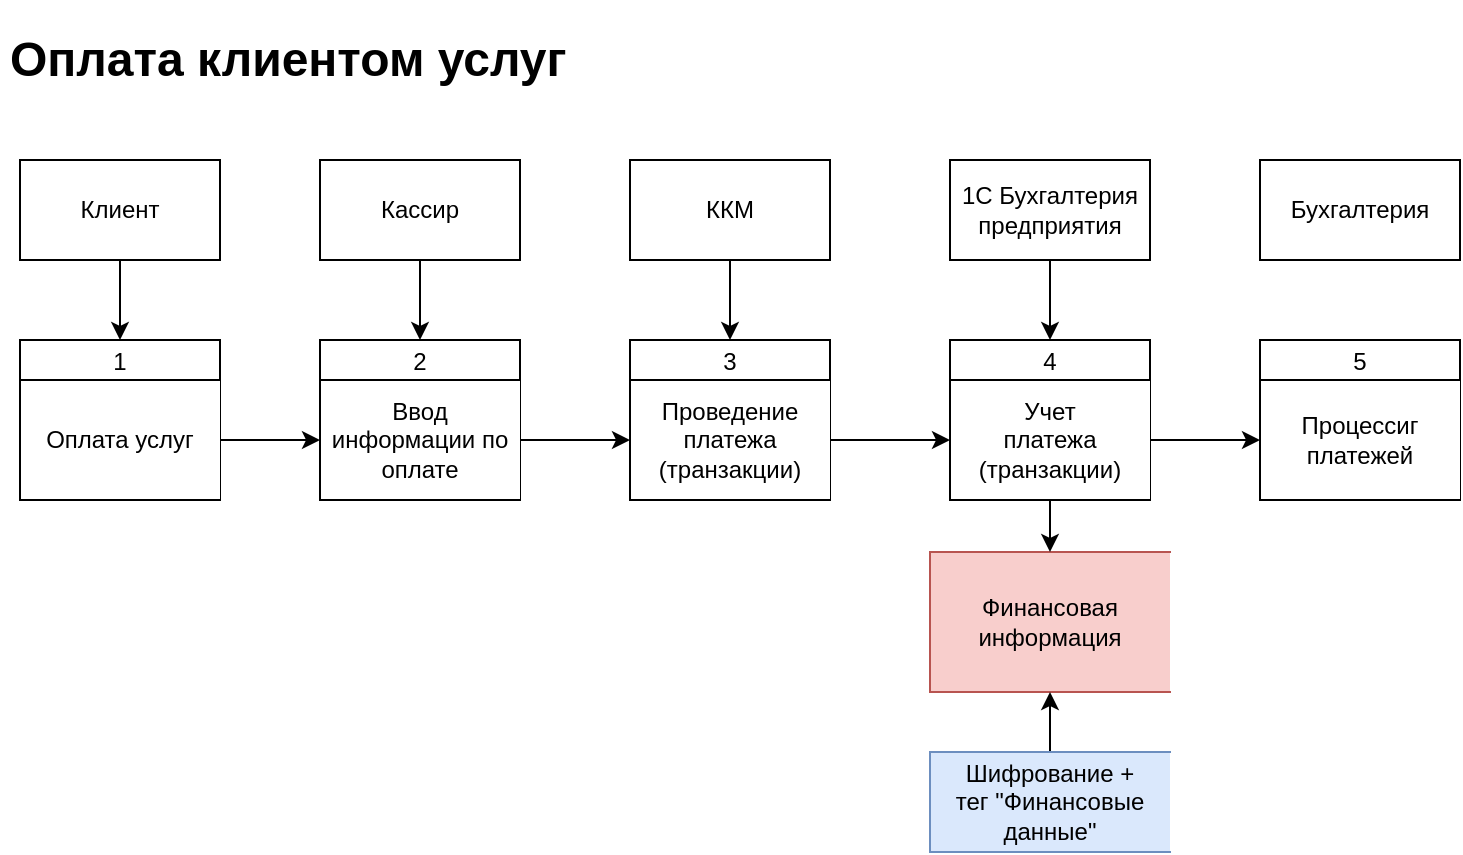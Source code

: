 <mxfile version="21.6.8" type="device">
  <diagram name="Страница — 1" id="B3nPpeWV4RFREH_yB7rn">
    <mxGraphModel dx="792" dy="828" grid="1" gridSize="10" guides="1" tooltips="1" connect="1" arrows="1" fold="1" page="1" pageScale="1" pageWidth="1169" pageHeight="827" math="0" shadow="0">
      <root>
        <mxCell id="0" />
        <mxCell id="1" parent="0" />
        <mxCell id="3GXck9M3s7oDyZULeRjK-1" value="1" style="swimlane;fontStyle=0;childLayout=stackLayout;horizontal=1;startSize=20;fillColor=#ffffff;horizontalStack=0;resizeParent=1;resizeParentMax=0;resizeLast=0;collapsible=0;marginBottom=0;swimlaneFillColor=#ffffff;" vertex="1" parent="1">
          <mxGeometry x="70" y="224" width="100" height="80" as="geometry" />
        </mxCell>
        <mxCell id="3GXck9M3s7oDyZULeRjK-2" value="Оплата услуг" style="html=1;dashed=0;whiteSpace=wrap;shape=partialRectangle;right=0;" vertex="1" parent="3GXck9M3s7oDyZULeRjK-1">
          <mxGeometry y="20" width="100" height="60" as="geometry" />
        </mxCell>
        <mxCell id="3GXck9M3s7oDyZULeRjK-3" style="edgeStyle=orthogonalEdgeStyle;rounded=0;orthogonalLoop=1;jettySize=auto;html=1;exitX=0.5;exitY=1;exitDx=0;exitDy=0;entryX=0.5;entryY=0;entryDx=0;entryDy=0;" edge="1" parent="1" source="3GXck9M3s7oDyZULeRjK-4" target="3GXck9M3s7oDyZULeRjK-7">
          <mxGeometry relative="1" as="geometry" />
        </mxCell>
        <mxCell id="3GXck9M3s7oDyZULeRjK-4" value="Кассир" style="html=1;dashed=0;whiteSpace=wrap;" vertex="1" parent="1">
          <mxGeometry x="220" y="134" width="100" height="50" as="geometry" />
        </mxCell>
        <mxCell id="3GXck9M3s7oDyZULeRjK-5" style="edgeStyle=orthogonalEdgeStyle;rounded=0;orthogonalLoop=1;jettySize=auto;html=1;exitX=0.5;exitY=1;exitDx=0;exitDy=0;entryX=0.5;entryY=0;entryDx=0;entryDy=0;" edge="1" parent="1" source="3GXck9M3s7oDyZULeRjK-6" target="3GXck9M3s7oDyZULeRjK-1">
          <mxGeometry relative="1" as="geometry" />
        </mxCell>
        <mxCell id="3GXck9M3s7oDyZULeRjK-6" value="Клиент" style="html=1;dashed=0;whiteSpace=wrap;" vertex="1" parent="1">
          <mxGeometry x="70" y="134" width="100" height="50" as="geometry" />
        </mxCell>
        <mxCell id="3GXck9M3s7oDyZULeRjK-7" value="2" style="swimlane;fontStyle=0;childLayout=stackLayout;horizontal=1;startSize=20;fillColor=#ffffff;horizontalStack=0;resizeParent=1;resizeParentMax=0;resizeLast=0;collapsible=0;marginBottom=0;swimlaneFillColor=#ffffff;" vertex="1" parent="1">
          <mxGeometry x="220" y="224" width="100" height="80" as="geometry" />
        </mxCell>
        <mxCell id="3GXck9M3s7oDyZULeRjK-8" value="Ввод информации по оплате" style="html=1;dashed=0;whiteSpace=wrap;shape=partialRectangle;right=0;" vertex="1" parent="3GXck9M3s7oDyZULeRjK-7">
          <mxGeometry y="20" width="100" height="60" as="geometry" />
        </mxCell>
        <mxCell id="3GXck9M3s7oDyZULeRjK-15" style="edgeStyle=orthogonalEdgeStyle;rounded=0;orthogonalLoop=1;jettySize=auto;html=1;exitX=0.5;exitY=1;exitDx=0;exitDy=0;entryX=0.5;entryY=0;entryDx=0;entryDy=0;" edge="1" parent="1" source="3GXck9M3s7oDyZULeRjK-16" target="3GXck9M3s7oDyZULeRjK-17">
          <mxGeometry relative="1" as="geometry" />
        </mxCell>
        <mxCell id="3GXck9M3s7oDyZULeRjK-16" value="ККМ" style="html=1;dashed=0;whiteSpace=wrap;" vertex="1" parent="1">
          <mxGeometry x="375" y="134" width="100" height="50" as="geometry" />
        </mxCell>
        <mxCell id="3GXck9M3s7oDyZULeRjK-17" value="3" style="swimlane;fontStyle=0;childLayout=stackLayout;horizontal=1;startSize=20;fillColor=#ffffff;horizontalStack=0;resizeParent=1;resizeParentMax=0;resizeLast=0;collapsible=0;marginBottom=0;swimlaneFillColor=#ffffff;" vertex="1" parent="1">
          <mxGeometry x="375" y="224" width="100" height="80" as="geometry" />
        </mxCell>
        <mxCell id="3GXck9M3s7oDyZULeRjK-18" value="Проведение платежа (транзакции)" style="html=1;dashed=0;whiteSpace=wrap;shape=partialRectangle;right=0;" vertex="1" parent="3GXck9M3s7oDyZULeRjK-17">
          <mxGeometry y="20" width="100" height="60" as="geometry" />
        </mxCell>
        <mxCell id="3GXck9M3s7oDyZULeRjK-20" style="edgeStyle=orthogonalEdgeStyle;rounded=0;orthogonalLoop=1;jettySize=auto;html=1;exitX=0.5;exitY=1;exitDx=0;exitDy=0;entryX=0.5;entryY=0;entryDx=0;entryDy=0;" edge="1" parent="1" source="3GXck9M3s7oDyZULeRjK-21" target="3GXck9M3s7oDyZULeRjK-22">
          <mxGeometry relative="1" as="geometry" />
        </mxCell>
        <mxCell id="3GXck9M3s7oDyZULeRjK-21" value="1С Бухгалтерия предприятия" style="html=1;dashed=0;whiteSpace=wrap;" vertex="1" parent="1">
          <mxGeometry x="535" y="134" width="100" height="50" as="geometry" />
        </mxCell>
        <mxCell id="3GXck9M3s7oDyZULeRjK-22" value="4" style="swimlane;fontStyle=0;childLayout=stackLayout;horizontal=1;startSize=20;fillColor=#ffffff;horizontalStack=0;resizeParent=1;resizeParentMax=0;resizeLast=0;collapsible=0;marginBottom=0;swimlaneFillColor=#ffffff;" vertex="1" parent="1">
          <mxGeometry x="535" y="224" width="100" height="80" as="geometry" />
        </mxCell>
        <mxCell id="3GXck9M3s7oDyZULeRjK-23" value="Учет&lt;br&gt;платежа (транзакции)" style="html=1;dashed=0;whiteSpace=wrap;shape=partialRectangle;right=0;" vertex="1" parent="3GXck9M3s7oDyZULeRjK-22">
          <mxGeometry y="20" width="100" height="60" as="geometry" />
        </mxCell>
        <mxCell id="3GXck9M3s7oDyZULeRjK-27" value="Финансовая информация" style="html=1;dashed=0;whiteSpace=wrap;shape=partialRectangle;right=0;fontSize=12;fillColor=#f8cecc;strokeColor=#b85450;" vertex="1" parent="1">
          <mxGeometry x="525" y="330" width="120" height="70" as="geometry" />
        </mxCell>
        <mxCell id="3GXck9M3s7oDyZULeRjK-28" style="edgeStyle=orthogonalEdgeStyle;rounded=0;orthogonalLoop=1;jettySize=auto;html=1;exitX=0.5;exitY=1;exitDx=0;exitDy=0;entryX=0.5;entryY=0;entryDx=0;entryDy=0;" edge="1" parent="1" source="3GXck9M3s7oDyZULeRjK-23" target="3GXck9M3s7oDyZULeRjK-27">
          <mxGeometry relative="1" as="geometry" />
        </mxCell>
        <mxCell id="3GXck9M3s7oDyZULeRjK-29" value="&lt;h1&gt;Оплата клиентом услуг&lt;/h1&gt;" style="text;html=1;strokeColor=none;fillColor=none;spacing=5;spacingTop=-20;whiteSpace=wrap;overflow=hidden;rounded=0;" vertex="1" parent="1">
          <mxGeometry x="60" y="64" width="370" height="40" as="geometry" />
        </mxCell>
        <mxCell id="3GXck9M3s7oDyZULeRjK-35" style="edgeStyle=orthogonalEdgeStyle;rounded=0;orthogonalLoop=1;jettySize=auto;html=1;exitX=0.5;exitY=0;exitDx=0;exitDy=0;entryX=0.5;entryY=1;entryDx=0;entryDy=0;" edge="1" parent="1" source="3GXck9M3s7oDyZULeRjK-34" target="3GXck9M3s7oDyZULeRjK-27">
          <mxGeometry relative="1" as="geometry" />
        </mxCell>
        <mxCell id="3GXck9M3s7oDyZULeRjK-34" value="Шифрование +&lt;br&gt;тег &quot;Финансовые данные&quot;" style="html=1;dashed=0;whiteSpace=wrap;shape=partialRectangle;right=0;fillColor=#dae8fc;strokeColor=#6c8ebf;" vertex="1" parent="1">
          <mxGeometry x="525" y="430" width="120" height="50" as="geometry" />
        </mxCell>
        <mxCell id="3GXck9M3s7oDyZULeRjK-36" style="edgeStyle=orthogonalEdgeStyle;rounded=0;orthogonalLoop=1;jettySize=auto;html=1;exitX=1;exitY=0.5;exitDx=0;exitDy=0;entryX=0;entryY=0.5;entryDx=0;entryDy=0;" edge="1" parent="1" source="3GXck9M3s7oDyZULeRjK-2" target="3GXck9M3s7oDyZULeRjK-8">
          <mxGeometry relative="1" as="geometry" />
        </mxCell>
        <mxCell id="3GXck9M3s7oDyZULeRjK-37" style="edgeStyle=orthogonalEdgeStyle;rounded=0;orthogonalLoop=1;jettySize=auto;html=1;exitX=1;exitY=0.5;exitDx=0;exitDy=0;entryX=0;entryY=0.5;entryDx=0;entryDy=0;" edge="1" parent="1" source="3GXck9M3s7oDyZULeRjK-8" target="3GXck9M3s7oDyZULeRjK-18">
          <mxGeometry relative="1" as="geometry" />
        </mxCell>
        <mxCell id="3GXck9M3s7oDyZULeRjK-38" style="edgeStyle=orthogonalEdgeStyle;rounded=0;orthogonalLoop=1;jettySize=auto;html=1;exitX=1;exitY=0.5;exitDx=0;exitDy=0;entryX=0;entryY=0.5;entryDx=0;entryDy=0;" edge="1" parent="1" source="3GXck9M3s7oDyZULeRjK-18" target="3GXck9M3s7oDyZULeRjK-23">
          <mxGeometry relative="1" as="geometry" />
        </mxCell>
        <mxCell id="3GXck9M3s7oDyZULeRjK-39" value="Бухгалтерия" style="html=1;dashed=0;whiteSpace=wrap;" vertex="1" parent="1">
          <mxGeometry x="690" y="134" width="100" height="50" as="geometry" />
        </mxCell>
        <mxCell id="3GXck9M3s7oDyZULeRjK-40" value="5" style="swimlane;fontStyle=0;childLayout=stackLayout;horizontal=1;startSize=20;fillColor=#ffffff;horizontalStack=0;resizeParent=1;resizeParentMax=0;resizeLast=0;collapsible=0;marginBottom=0;swimlaneFillColor=#ffffff;" vertex="1" parent="1">
          <mxGeometry x="690" y="224" width="100" height="80" as="geometry" />
        </mxCell>
        <mxCell id="3GXck9M3s7oDyZULeRjK-41" value="Процессиг платежей" style="html=1;dashed=0;whiteSpace=wrap;shape=partialRectangle;right=0;" vertex="1" parent="3GXck9M3s7oDyZULeRjK-40">
          <mxGeometry y="20" width="100" height="60" as="geometry" />
        </mxCell>
        <mxCell id="3GXck9M3s7oDyZULeRjK-42" style="edgeStyle=orthogonalEdgeStyle;rounded=0;orthogonalLoop=1;jettySize=auto;html=1;exitX=1;exitY=0.5;exitDx=0;exitDy=0;entryX=0;entryY=0.5;entryDx=0;entryDy=0;" edge="1" parent="1" source="3GXck9M3s7oDyZULeRjK-23" target="3GXck9M3s7oDyZULeRjK-41">
          <mxGeometry relative="1" as="geometry" />
        </mxCell>
      </root>
    </mxGraphModel>
  </diagram>
</mxfile>
